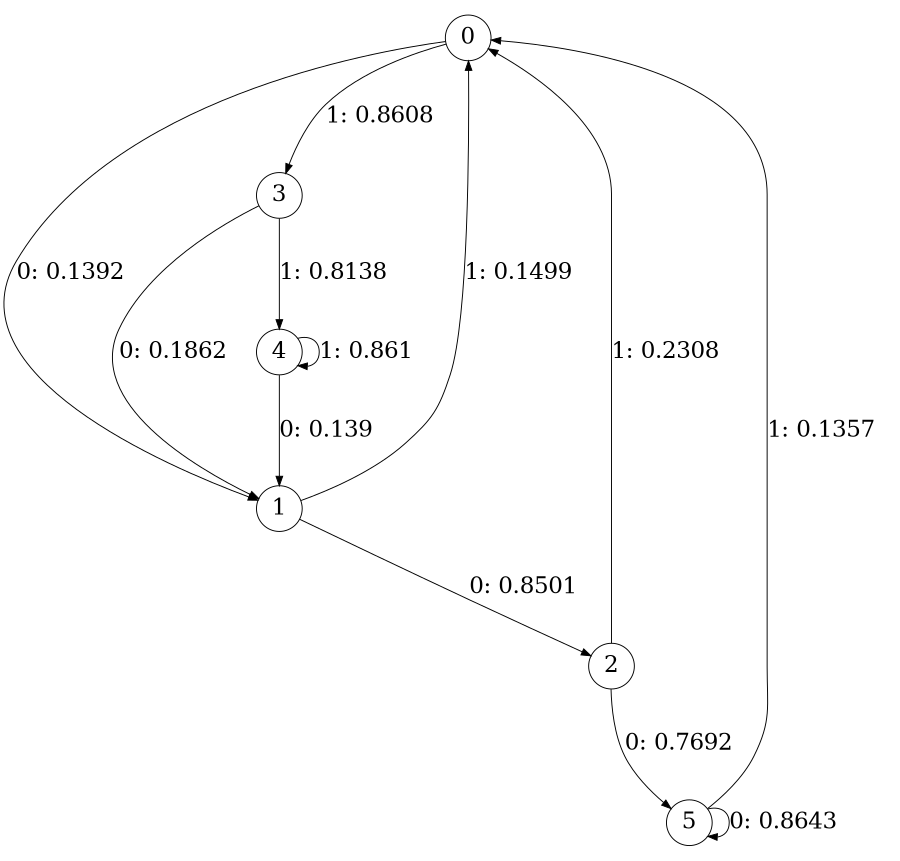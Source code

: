 digraph "ch2faceL3" {
size = "6,8.5";
ratio = "fill";
node [shape = circle];
node [fontsize = 24];
edge [fontsize = 24];
0 -> 1 [label = "0: 0.1392   "];
0 -> 3 [label = "1: 0.8608   "];
1 -> 2 [label = "0: 0.8501   "];
1 -> 0 [label = "1: 0.1499   "];
2 -> 5 [label = "0: 0.7692   "];
2 -> 0 [label = "1: 0.2308   "];
3 -> 1 [label = "0: 0.1862   "];
3 -> 4 [label = "1: 0.8138   "];
4 -> 1 [label = "0: 0.139    "];
4 -> 4 [label = "1: 0.861    "];
5 -> 5 [label = "0: 0.8643   "];
5 -> 0 [label = "1: 0.1357   "];
}